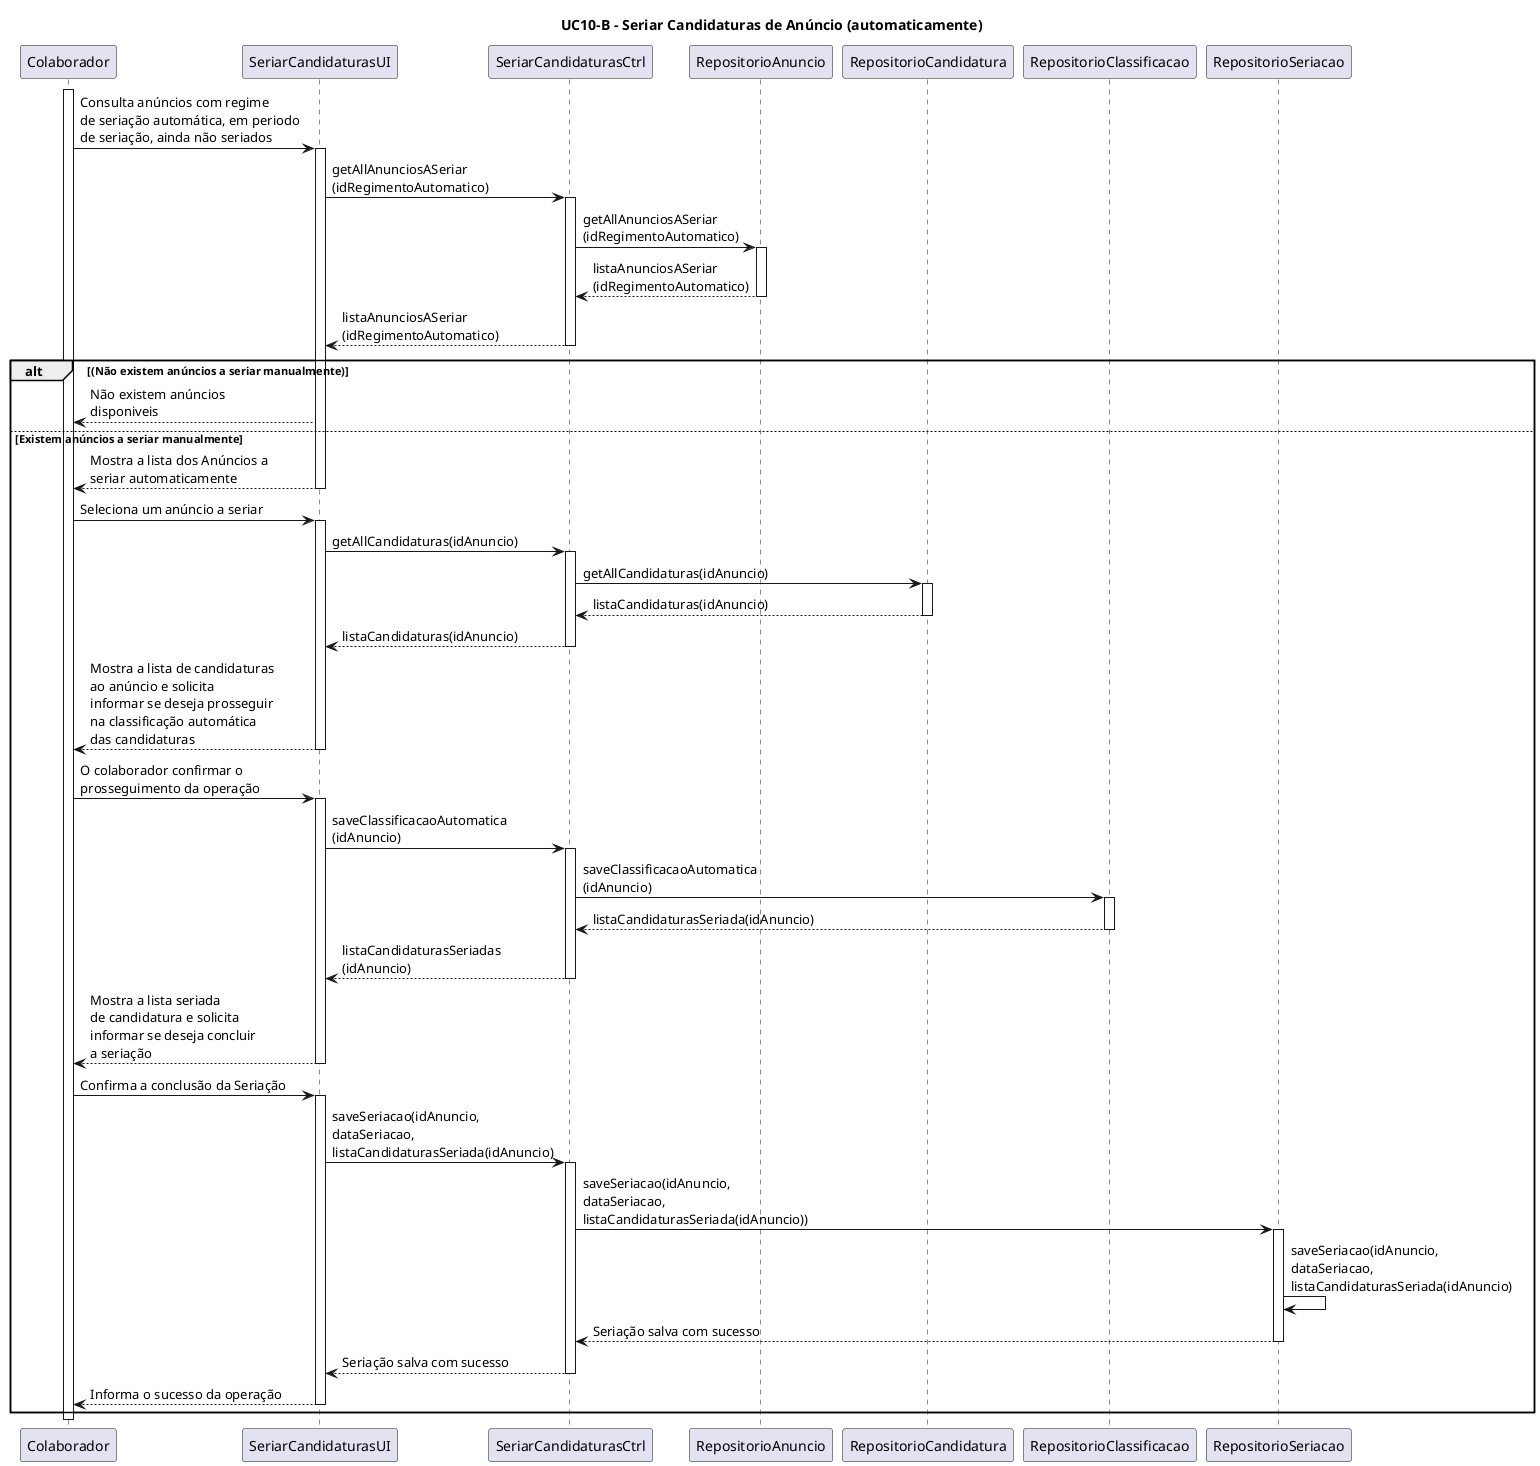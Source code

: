 @startuml

title UC10-B - Seriar Candidaturas de Anúncio (automaticamente)

participant Colaborador
participant SeriarCandidaturasUI
participant SeriarCandidaturasCtrl
participant RepositorioAnuncio
participant RepositorioCandidatura
participant RepositorioClassificacao
participant RepositorioSeriacao


activate Colaborador
Colaborador -> SeriarCandidaturasUI: Consulta anúncios com regime \nde seriação automática, em periodo \nde seriação, ainda não seriados
activate SeriarCandidaturasUI
SeriarCandidaturasUI -> SeriarCandidaturasCtrl: getAllAnunciosASeriar\n(idRegimentoAutomatico)
activate SeriarCandidaturasCtrl
SeriarCandidaturasCtrl -> RepositorioAnuncio: getAllAnunciosASeriar\n(idRegimentoAutomatico)
activate RepositorioAnuncio
RepositorioAnuncio --> SeriarCandidaturasCtrl: listaAnunciosASeriar\n(idRegimentoAutomatico)
deactivate RepositorioAnuncio
SeriarCandidaturasCtrl --> SeriarCandidaturasUI: listaAnunciosASeriar\n(idRegimentoAutomatico)
deactivate SeriarCandidaturasCtrl
alt (Não existem anúncios a seriar manualmente)
SeriarCandidaturasUI --> Colaborador: Não existem anúncios \ndisponiveis

else Existem anúncios a seriar manualmente 
SeriarCandidaturasUI --> Colaborador: Mostra a lista dos Anúncios a \nseriar automaticamente
deactivate SeriarCandidaturasUI


Colaborador -> SeriarCandidaturasUI: Seleciona um anúncio a seriar 
activate SeriarCandidaturasUI
SeriarCandidaturasUI -> SeriarCandidaturasCtrl: getAllCandidaturas(idAnuncio)
activate SeriarCandidaturasCtrl
SeriarCandidaturasCtrl -> RepositorioCandidatura: getAllCandidaturas(idAnuncio)
activate RepositorioCandidatura
RepositorioCandidatura --> SeriarCandidaturasCtrl: listaCandidaturas(idAnuncio)
deactivate RepositorioCandidatura
SeriarCandidaturasCtrl --> SeriarCandidaturasUI: listaCandidaturas(idAnuncio)
deactivate SeriarCandidaturasCtrl
SeriarCandidaturasUI --> Colaborador: Mostra a lista de candidaturas \nao anúncio e solicita \ninformar se deseja prosseguir \nna classificação automática \ndas candidaturas
deactivate SeriarCandidaturasUI

Colaborador -> SeriarCandidaturasUI: O colaborador confirmar o \nprosseguimento da operação
activate SeriarCandidaturasUI
SeriarCandidaturasUI -> SeriarCandidaturasCtrl: saveClassificacaoAutomatica\n(idAnuncio)
activate SeriarCandidaturasCtrl
SeriarCandidaturasCtrl -> RepositorioClassificacao: saveClassificacaoAutomatica\n(idAnuncio)
activate RepositorioClassificacao
RepositorioClassificacao --> SeriarCandidaturasCtrl: listaCandidaturasSeriada(idAnuncio)
deactivate RepositorioClassificacao
SeriarCandidaturasCtrl --> SeriarCandidaturasUI: listaCandidaturasSeriadas\n(idAnuncio)
deactivate SeriarCandidaturasCtrl
SeriarCandidaturasUI --> Colaborador: Mostra a lista seriada \nde candidatura e solicita \ninformar se deseja concluir \na seriação
deactivate SeriarCandidaturasUI

Colaborador -> SeriarCandidaturasUI: Confirma a conclusão da Seriação
activate SeriarCandidaturasUI
SeriarCandidaturasUI -> SeriarCandidaturasCtrl: saveSeriacao(idAnuncio, \ndataSeriacao, \nlistaCandidaturasSeriada(idAnuncio)
activate SeriarCandidaturasCtrl
SeriarCandidaturasCtrl -> RepositorioSeriacao: saveSeriacao(idAnuncio, \ndataSeriacao, \nlistaCandidaturasSeriada(idAnuncio))
activate RepositorioSeriacao
RepositorioSeriacao -> RepositorioSeriacao: saveSeriacao(idAnuncio, \ndataSeriacao, \nlistaCandidaturasSeriada(idAnuncio)
RepositorioSeriacao --> SeriarCandidaturasCtrl: Seriação salva com sucesso
deactivate RepositorioSeriacao
SeriarCandidaturasCtrl --> SeriarCandidaturasUI: Seriação salva com sucesso
deactivate SeriarCandidaturasCtrl
SeriarCandidaturasUI --> Colaborador: Informa o sucesso da operação
deactivate SeriarCandidaturasUI


end alt
deactivate Colaborador
@enduml